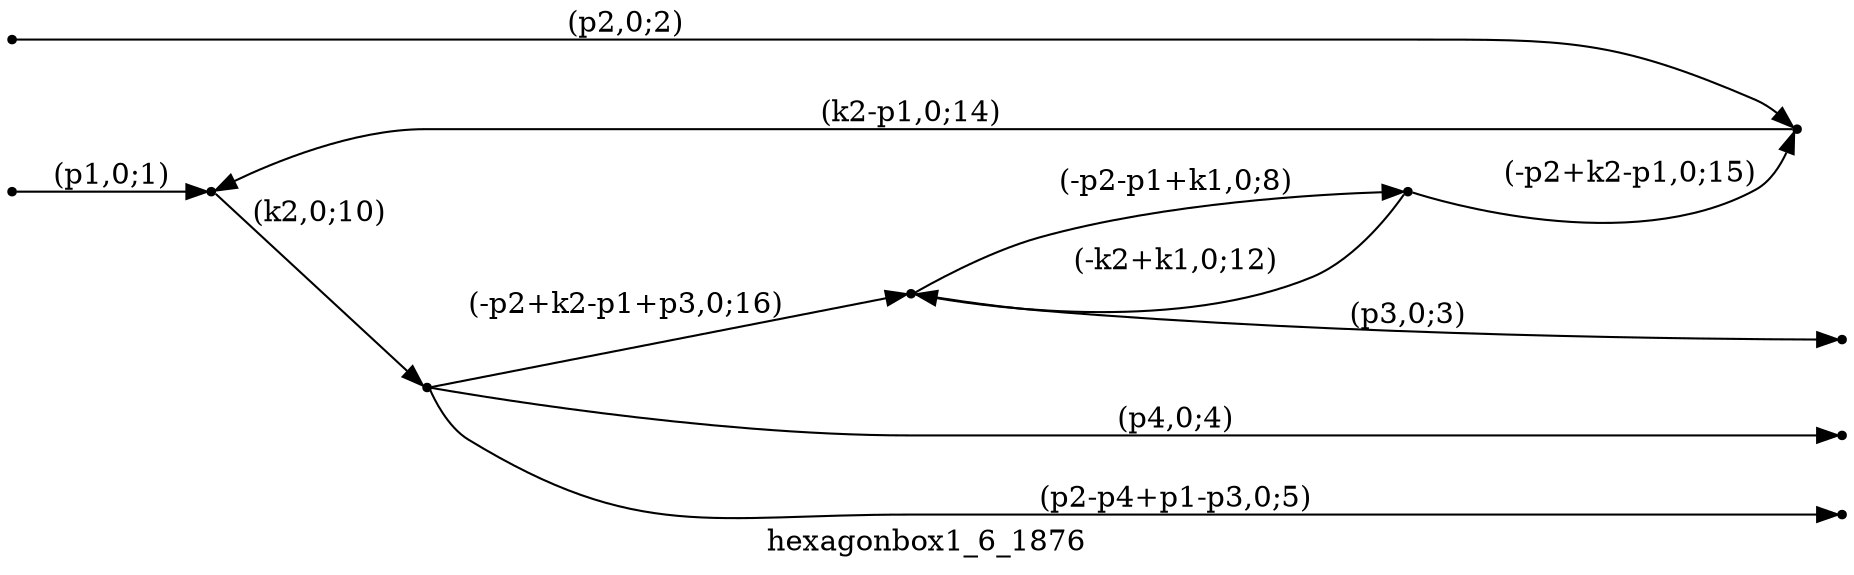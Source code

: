 digraph hexagonbox1_6_1876 {
  label="hexagonbox1_6_1876";
  rankdir="LR";
  subgraph edges {
    -1 -> 3 [label="(p1,0;1)"];
    -2 -> 4 [label="(p2,0;2)"];
    5 -> -3 [label="(p3,0;3)"];
    1 -> -4 [label="(p4,0;4)"];
    1 -> -5 [label="(p2-p4+p1-p3,0;5)"];
    5 -> 2 [label="(-p2-p1+k1,0;8)"];
    3 -> 1 [label="(k2,0;10)"];
    2 -> 5 [label="(-k2+k1,0;12)"];
    4 -> 3 [label="(k2-p1,0;14)"];
    2 -> 4 [label="(-p2+k2-p1,0;15)"];
    1 -> 5 [label="(-p2+k2-p1+p3,0;16)"];
  }
  subgraph incoming { rank="source"; -1; -2; }
  subgraph outgoing { rank="sink"; -3; -4; -5; }
-5 [shape=point];
-4 [shape=point];
-3 [shape=point];
-2 [shape=point];
-1 [shape=point];
1 [shape=point];
2 [shape=point];
3 [shape=point];
4 [shape=point];
5 [shape=point];
}

